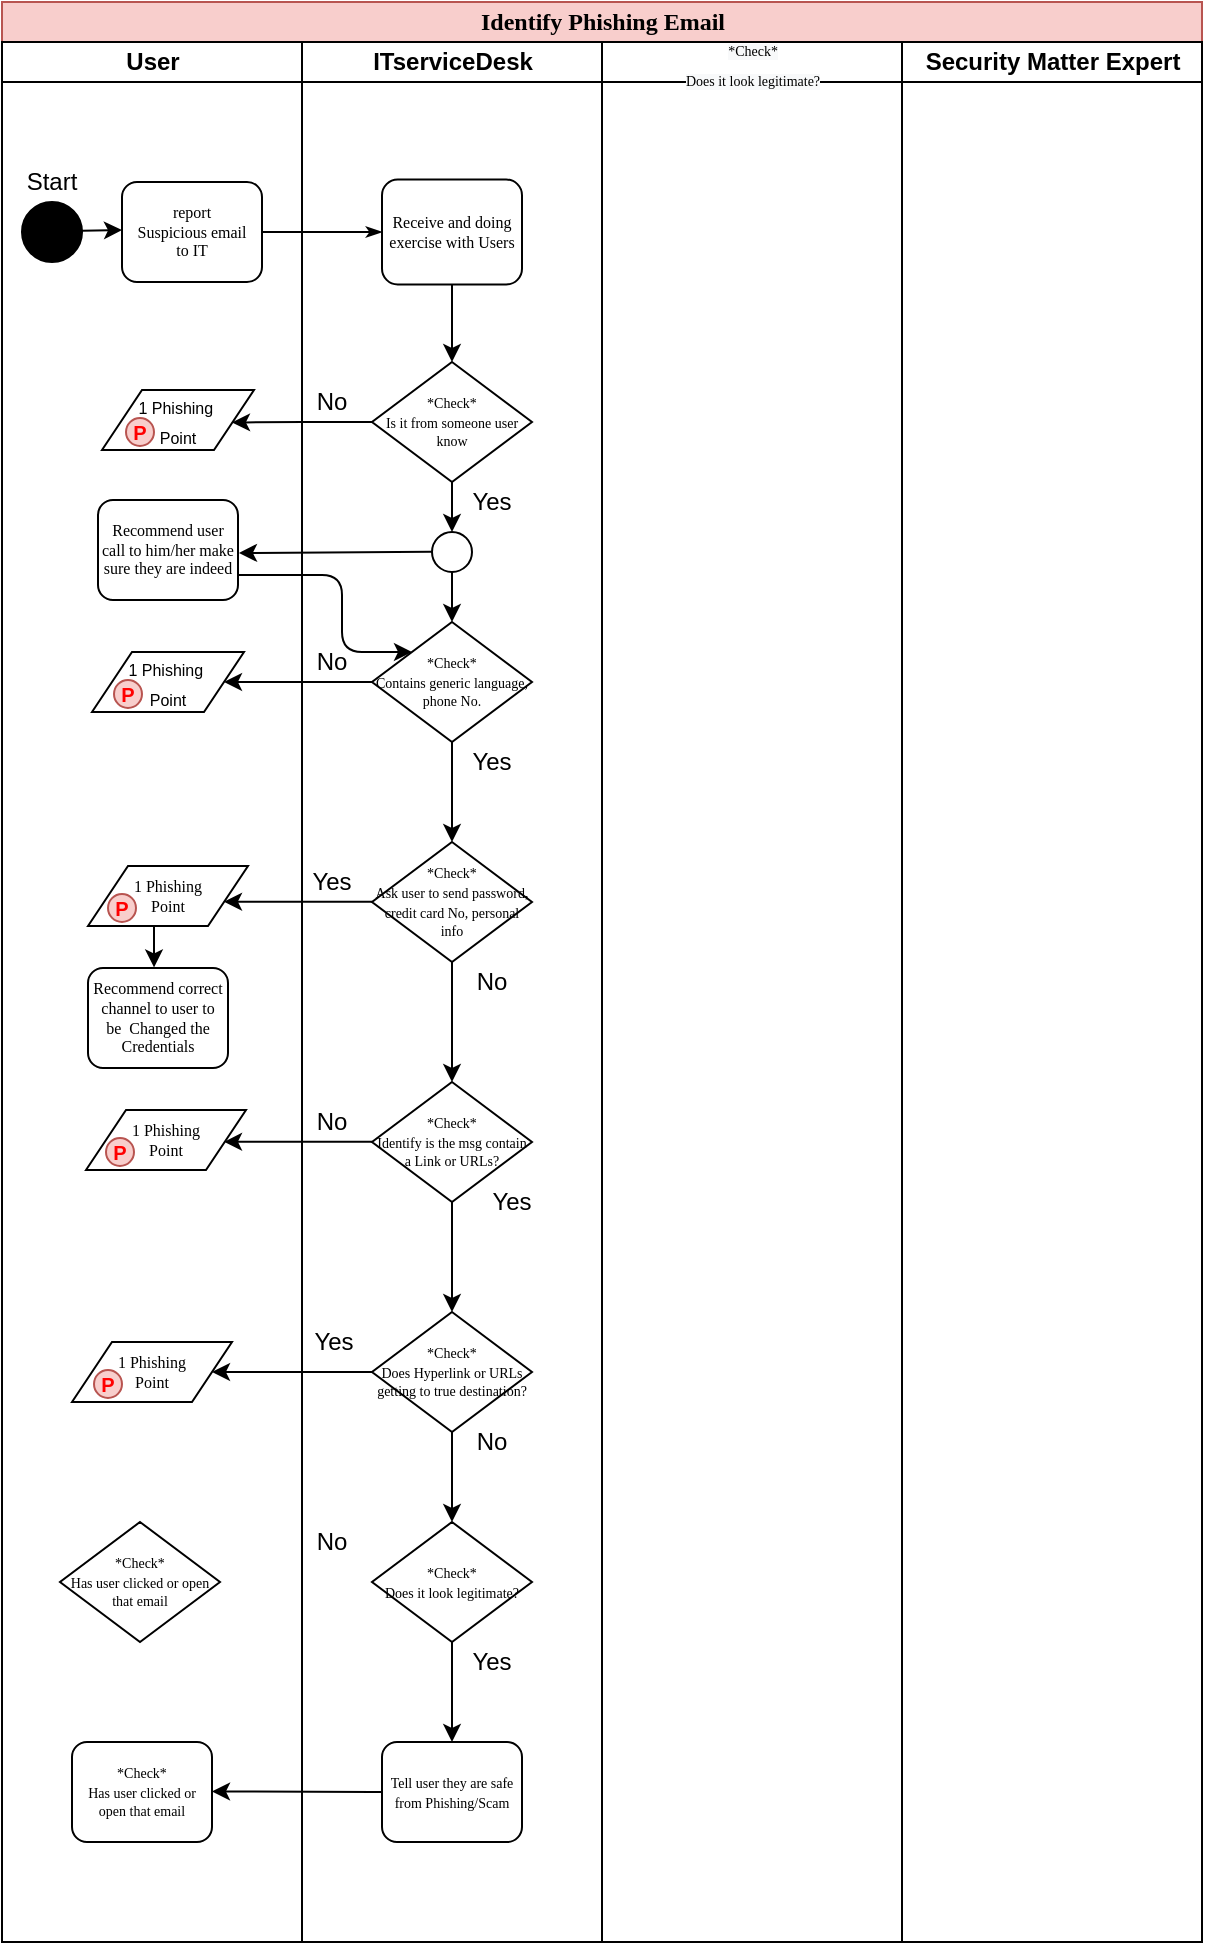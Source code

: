 <mxfile version="14.2.9" type="github">
  <diagram name="Page-1" id="74e2e168-ea6b-b213-b513-2b3c1d86103e">
    <mxGraphModel dx="35" dy="24" grid="1" gridSize="10" guides="1" tooltips="1" connect="1" arrows="1" fold="1" page="1" pageScale="1" pageWidth="1100" pageHeight="850" background="#ffffff" math="0" shadow="0">
      <root>
        <mxCell id="0" />
        <mxCell id="1" parent="0" />
        <mxCell id="77e6c97f196da883-1" value="&lt;font style=&quot;font-size: 12px&quot;&gt;Identify Phishing Email&lt;/font&gt;" style="swimlane;html=1;childLayout=stackLayout;startSize=20;rounded=0;shadow=0;labelBackgroundColor=none;strokeWidth=1;fontFamily=Verdana;fontSize=8;align=center;fillColor=#f8cecc;strokeColor=#b85450;" parent="1" vertex="1">
          <mxGeometry x="199" y="70" width="600" height="970" as="geometry" />
        </mxCell>
        <mxCell id="77e6c97f196da883-2" value="User" style="swimlane;html=1;startSize=20;" parent="77e6c97f196da883-1" vertex="1">
          <mxGeometry y="20" width="150" height="950" as="geometry">
            <mxRectangle y="20" width="30" height="730" as="alternateBounds" />
          </mxGeometry>
        </mxCell>
        <mxCell id="77e6c97f196da883-8" value="report&lt;br&gt;Suspicious email&lt;br&gt;to IT" style="rounded=1;whiteSpace=wrap;html=1;shadow=0;labelBackgroundColor=none;strokeWidth=1;fontFamily=Verdana;fontSize=8;align=center;" parent="77e6c97f196da883-2" vertex="1">
          <mxGeometry x="60" y="70" width="70" height="50" as="geometry" />
        </mxCell>
        <mxCell id="MuDciHC5nGFlPHXUYhwh-1" value="" style="ellipse;whiteSpace=wrap;html=1;aspect=fixed;fillColor=#000000;" parent="77e6c97f196da883-2" vertex="1">
          <mxGeometry x="10" y="80" width="30" height="30" as="geometry" />
        </mxCell>
        <mxCell id="MuDciHC5nGFlPHXUYhwh-2" value="" style="endArrow=classic;html=1;" parent="77e6c97f196da883-2" edge="1">
          <mxGeometry width="50" height="50" relative="1" as="geometry">
            <mxPoint x="40" y="94.41" as="sourcePoint" />
            <mxPoint x="60" y="94" as="targetPoint" />
          </mxGeometry>
        </mxCell>
        <mxCell id="MuDciHC5nGFlPHXUYhwh-3" value="Start" style="text;html=1;strokeColor=none;fillColor=none;align=center;verticalAlign=middle;whiteSpace=wrap;rounded=0;" parent="77e6c97f196da883-2" vertex="1">
          <mxGeometry x="5" y="60" width="40" height="20" as="geometry" />
        </mxCell>
        <mxCell id="MuDciHC5nGFlPHXUYhwh-36" value="&lt;font style=&quot;font-size: 8px&quot;&gt;1 Phishing&amp;nbsp;&lt;br&gt;Point&lt;br&gt;&lt;/font&gt;" style="shape=parallelogram;perimeter=parallelogramPerimeter;whiteSpace=wrap;html=1;fixedSize=1;" parent="77e6c97f196da883-2" vertex="1">
          <mxGeometry x="50" y="174" width="76" height="30" as="geometry" />
        </mxCell>
        <mxCell id="MuDciHC5nGFlPHXUYhwh-37" value="&lt;font style=&quot;font-size: 8px&quot;&gt;1 Phishing&amp;nbsp;&lt;br&gt;Point&lt;br&gt;&lt;/font&gt;" style="shape=parallelogram;perimeter=parallelogramPerimeter;whiteSpace=wrap;html=1;fixedSize=1;" parent="77e6c97f196da883-2" vertex="1">
          <mxGeometry x="45" y="305" width="76" height="30" as="geometry" />
        </mxCell>
        <mxCell id="MuDciHC5nGFlPHXUYhwh-49" value="1 Phishing&lt;br&gt;Point" style="shape=parallelogram;perimeter=parallelogramPerimeter;whiteSpace=wrap;html=1;fixedSize=1;rounded=0;shadow=0;fontFamily=Verdana;fontSize=8;strokeWidth=1;" parent="77e6c97f196da883-2" vertex="1">
          <mxGeometry x="43" y="412" width="80" height="30" as="geometry" />
        </mxCell>
        <mxCell id="MuDciHC5nGFlPHXUYhwh-55" value="Recommend user call to him/her make sure they are indeed" style="rounded=1;whiteSpace=wrap;html=1;shadow=0;labelBackgroundColor=none;strokeWidth=1;fontFamily=Verdana;fontSize=8;align=center;" parent="77e6c97f196da883-2" vertex="1">
          <mxGeometry x="48" y="229" width="70" height="50" as="geometry" />
        </mxCell>
        <mxCell id="MuDciHC5nGFlPHXUYhwh-65" value="1 Phishing&lt;br&gt;Point" style="shape=parallelogram;perimeter=parallelogramPerimeter;whiteSpace=wrap;html=1;fixedSize=1;rounded=0;shadow=0;fontFamily=Verdana;fontSize=8;strokeWidth=1;" parent="77e6c97f196da883-2" vertex="1">
          <mxGeometry x="42" y="534" width="80" height="30" as="geometry" />
        </mxCell>
        <mxCell id="i7GxGv-wgbGQZuD_S-DZ-4" value="&lt;font style=&quot;font-size: 10px&quot; color=&quot;#ff0000&quot;&gt;&lt;b&gt;P&lt;/b&gt;&lt;/font&gt;" style="ellipse;whiteSpace=wrap;html=1;aspect=fixed;fillColor=#f8cecc;strokeColor=#b85450;" parent="77e6c97f196da883-2" vertex="1">
          <mxGeometry x="62" y="188" width="14" height="14" as="geometry" />
        </mxCell>
        <mxCell id="i7GxGv-wgbGQZuD_S-DZ-5" value="&lt;font style=&quot;font-size: 10px&quot; color=&quot;#ff0000&quot;&gt;&lt;b&gt;P&lt;/b&gt;&lt;/font&gt;" style="ellipse;whiteSpace=wrap;html=1;aspect=fixed;fillColor=#f8cecc;strokeColor=#b85450;" parent="77e6c97f196da883-2" vertex="1">
          <mxGeometry x="56" y="319" width="14" height="14" as="geometry" />
        </mxCell>
        <mxCell id="i7GxGv-wgbGQZuD_S-DZ-6" value="&lt;font style=&quot;font-size: 10px&quot; color=&quot;#ff0000&quot;&gt;&lt;b&gt;P&lt;/b&gt;&lt;/font&gt;" style="ellipse;whiteSpace=wrap;html=1;aspect=fixed;fillColor=#f8cecc;strokeColor=#b85450;" parent="77e6c97f196da883-2" vertex="1">
          <mxGeometry x="53" y="426" width="14" height="14" as="geometry" />
        </mxCell>
        <mxCell id="i7GxGv-wgbGQZuD_S-DZ-7" value="&lt;font style=&quot;font-size: 10px&quot; color=&quot;#ff0000&quot;&gt;&lt;b&gt;P&lt;/b&gt;&lt;/font&gt;" style="ellipse;whiteSpace=wrap;html=1;aspect=fixed;fillColor=#f8cecc;strokeColor=#b85450;" parent="77e6c97f196da883-2" vertex="1">
          <mxGeometry x="52" y="548" width="14" height="14" as="geometry" />
        </mxCell>
        <mxCell id="W1kp0_0xsvQy_MMGJbwP-3" value="1 Phishing&lt;br&gt;Point" style="shape=parallelogram;perimeter=parallelogramPerimeter;whiteSpace=wrap;html=1;fixedSize=1;rounded=0;shadow=0;fontFamily=Verdana;fontSize=8;strokeWidth=1;" vertex="1" parent="77e6c97f196da883-2">
          <mxGeometry x="35" y="650" width="80" height="30" as="geometry" />
        </mxCell>
        <mxCell id="W1kp0_0xsvQy_MMGJbwP-5" value="&lt;font style=&quot;font-size: 10px&quot; color=&quot;#ff0000&quot;&gt;&lt;b&gt;P&lt;/b&gt;&lt;/font&gt;" style="ellipse;whiteSpace=wrap;html=1;aspect=fixed;fillColor=#f8cecc;strokeColor=#b85450;" vertex="1" parent="77e6c97f196da883-2">
          <mxGeometry x="46" y="664" width="14" height="14" as="geometry" />
        </mxCell>
        <mxCell id="W1kp0_0xsvQy_MMGJbwP-6" value="&lt;span style=&quot;font-size: 7px&quot;&gt;*Check*&lt;/span&gt;&lt;br&gt;&lt;span style=&quot;font-size: 7px&quot;&gt;Has user clicked or open that email&lt;/span&gt;" style="rhombus;whiteSpace=wrap;html=1;rounded=0;shadow=0;labelBackgroundColor=none;strokeWidth=1;fontFamily=Verdana;fontSize=8;align=center;" vertex="1" parent="77e6c97f196da883-2">
          <mxGeometry x="29" y="740" width="80" height="60" as="geometry" />
        </mxCell>
        <mxCell id="W1kp0_0xsvQy_MMGJbwP-10" value="Recommend correct channel to user to be&amp;nbsp; Changed the Credentials" style="rounded=1;whiteSpace=wrap;html=1;shadow=0;labelBackgroundColor=none;strokeWidth=1;fontFamily=Verdana;fontSize=8;align=center;" vertex="1" parent="77e6c97f196da883-2">
          <mxGeometry x="43" y="463" width="70" height="50" as="geometry" />
        </mxCell>
        <mxCell id="W1kp0_0xsvQy_MMGJbwP-15" value="&lt;span style=&quot;font-size: 7px&quot;&gt;*Check*&lt;/span&gt;&lt;br&gt;&lt;span style=&quot;font-size: 7px&quot;&gt;Has user clicked or open that email&lt;/span&gt;" style="rounded=1;whiteSpace=wrap;html=1;shadow=0;labelBackgroundColor=none;strokeWidth=1;fontFamily=Verdana;fontSize=8;align=center;" vertex="1" parent="77e6c97f196da883-2">
          <mxGeometry x="35" y="850" width="70" height="50" as="geometry" />
        </mxCell>
        <mxCell id="W1kp0_0xsvQy_MMGJbwP-21" value="" style="edgeStyle=orthogonalEdgeStyle;rounded=0;orthogonalLoop=1;jettySize=auto;html=1;exitX=0;exitY=0.5;exitDx=0;exitDy=0;" edge="1" parent="77e6c97f196da883-2" source="W1kp0_0xsvQy_MMGJbwP-20">
          <mxGeometry relative="1" as="geometry">
            <mxPoint x="185" y="875" as="sourcePoint" />
            <mxPoint x="105" y="874.71" as="targetPoint" />
            <Array as="points">
              <mxPoint x="185" y="875" />
            </Array>
          </mxGeometry>
        </mxCell>
        <mxCell id="W1kp0_0xsvQy_MMGJbwP-22" value="" style="edgeStyle=orthogonalEdgeStyle;rounded=0;orthogonalLoop=1;jettySize=auto;html=1;entryX=0.471;entryY=-0.007;entryDx=0;entryDy=0;entryPerimeter=0;" edge="1" parent="77e6c97f196da883-2" target="W1kp0_0xsvQy_MMGJbwP-10">
          <mxGeometry relative="1" as="geometry">
            <mxPoint x="76.0" y="442" as="sourcePoint" />
            <mxPoint x="76" y="462" as="targetPoint" />
            <Array as="points">
              <mxPoint x="76" y="462" />
            </Array>
          </mxGeometry>
        </mxCell>
        <mxCell id="77e6c97f196da883-26" style="edgeStyle=orthogonalEdgeStyle;rounded=1;html=1;labelBackgroundColor=none;startArrow=none;startFill=0;startSize=5;endArrow=classicThin;endFill=1;endSize=5;jettySize=auto;orthogonalLoop=1;strokeWidth=1;fontFamily=Verdana;fontSize=8" parent="77e6c97f196da883-1" source="77e6c97f196da883-8" target="77e6c97f196da883-11" edge="1">
          <mxGeometry relative="1" as="geometry" />
        </mxCell>
        <mxCell id="77e6c97f196da883-3" value="ITserviceDesk" style="swimlane;html=1;startSize=20;" parent="77e6c97f196da883-1" vertex="1">
          <mxGeometry x="150" y="20" width="150" height="950" as="geometry">
            <mxRectangle x="150" y="20" width="150" height="800" as="alternateBounds" />
          </mxGeometry>
        </mxCell>
        <mxCell id="77e6c97f196da883-11" value="Receive and doing exercise with Users" style="rounded=1;whiteSpace=wrap;html=1;shadow=0;labelBackgroundColor=none;strokeWidth=1;fontFamily=Verdana;fontSize=8;align=center;" parent="77e6c97f196da883-3" vertex="1">
          <mxGeometry x="40" y="68.75" width="70" height="52.5" as="geometry" />
        </mxCell>
        <mxCell id="MuDciHC5nGFlPHXUYhwh-5" value="&lt;font style=&quot;font-size: 7px&quot;&gt;*Check*&lt;br&gt;Is it from someone user know&lt;/font&gt;" style="rhombus;whiteSpace=wrap;html=1;rounded=0;shadow=0;labelBackgroundColor=none;strokeWidth=1;fontFamily=Verdana;fontSize=8;align=center;" parent="77e6c97f196da883-3" vertex="1">
          <mxGeometry x="35" y="160" width="80" height="60" as="geometry" />
        </mxCell>
        <mxCell id="MuDciHC5nGFlPHXUYhwh-16" value="" style="edgeStyle=orthogonalEdgeStyle;rounded=0;orthogonalLoop=1;jettySize=auto;html=1;entryX=0.5;entryY=0;entryDx=0;entryDy=0;" parent="77e6c97f196da883-3" source="77e6c97f196da883-11" target="MuDciHC5nGFlPHXUYhwh-5" edge="1">
          <mxGeometry relative="1" as="geometry">
            <mxPoint x="80" y="150" as="targetPoint" />
          </mxGeometry>
        </mxCell>
        <mxCell id="MuDciHC5nGFlPHXUYhwh-28" value="No" style="text;html=1;strokeColor=none;fillColor=none;align=center;verticalAlign=middle;whiteSpace=wrap;rounded=0;" parent="77e6c97f196da883-3" vertex="1">
          <mxGeometry x="-5" y="170" width="40" height="20" as="geometry" />
        </mxCell>
        <mxCell id="MuDciHC5nGFlPHXUYhwh-29" value="Yes" style="text;html=1;strokeColor=none;fillColor=none;align=center;verticalAlign=middle;whiteSpace=wrap;rounded=0;" parent="77e6c97f196da883-3" vertex="1">
          <mxGeometry x="75" y="220" width="40" height="20" as="geometry" />
        </mxCell>
        <mxCell id="MuDciHC5nGFlPHXUYhwh-25" value="" style="edgeStyle=orthogonalEdgeStyle;rounded=0;orthogonalLoop=1;jettySize=auto;html=1;entryX=0.5;entryY=0;entryDx=0;entryDy=0;" parent="77e6c97f196da883-3" source="MuDciHC5nGFlPHXUYhwh-5" target="MuDciHC5nGFlPHXUYhwh-61" edge="1">
          <mxGeometry relative="1" as="geometry">
            <mxPoint x="75" y="240" as="targetPoint" />
          </mxGeometry>
        </mxCell>
        <mxCell id="MuDciHC5nGFlPHXUYhwh-30" value="&lt;span style=&quot;font-size: 7px&quot;&gt;*Check*&lt;br&gt;Contains generic language, phone No.&lt;br&gt;&lt;/span&gt;" style="rhombus;whiteSpace=wrap;html=1;rounded=0;shadow=0;labelBackgroundColor=none;strokeWidth=1;fontFamily=Verdana;fontSize=8;align=center;" parent="77e6c97f196da883-3" vertex="1">
          <mxGeometry x="35" y="290" width="80" height="60" as="geometry" />
        </mxCell>
        <mxCell id="MuDciHC5nGFlPHXUYhwh-45" value="No" style="text;html=1;strokeColor=none;fillColor=none;align=center;verticalAlign=middle;whiteSpace=wrap;rounded=0;" parent="77e6c97f196da883-3" vertex="1">
          <mxGeometry x="-5" y="300" width="40" height="20" as="geometry" />
        </mxCell>
        <mxCell id="MuDciHC5nGFlPHXUYhwh-46" value="&lt;span style=&quot;font-size: 7px&quot;&gt;*Check*&lt;br&gt;Ask user to send password, credit card No, personal info&lt;br&gt;&lt;/span&gt;" style="rhombus;whiteSpace=wrap;html=1;rounded=0;shadow=0;labelBackgroundColor=none;strokeWidth=1;fontFamily=Verdana;fontSize=8;align=center;" parent="77e6c97f196da883-3" vertex="1">
          <mxGeometry x="35" y="400" width="80" height="60" as="geometry" />
        </mxCell>
        <mxCell id="MuDciHC5nGFlPHXUYhwh-47" value="" style="edgeStyle=orthogonalEdgeStyle;rounded=0;orthogonalLoop=1;jettySize=auto;html=1;" parent="77e6c97f196da883-3" source="MuDciHC5nGFlPHXUYhwh-30" target="MuDciHC5nGFlPHXUYhwh-46" edge="1">
          <mxGeometry relative="1" as="geometry" />
        </mxCell>
        <mxCell id="MuDciHC5nGFlPHXUYhwh-48" value="Yes" style="text;html=1;strokeColor=none;fillColor=none;align=center;verticalAlign=middle;whiteSpace=wrap;rounded=0;" parent="77e6c97f196da883-3" vertex="1">
          <mxGeometry x="75" y="350" width="40" height="20" as="geometry" />
        </mxCell>
        <mxCell id="MuDciHC5nGFlPHXUYhwh-51" value="Yes" style="text;html=1;strokeColor=none;fillColor=none;align=center;verticalAlign=middle;whiteSpace=wrap;rounded=0;" parent="77e6c97f196da883-3" vertex="1">
          <mxGeometry x="-5" y="410" width="40" height="20" as="geometry" />
        </mxCell>
        <mxCell id="MuDciHC5nGFlPHXUYhwh-52" value="No" style="text;html=1;strokeColor=none;fillColor=none;align=center;verticalAlign=middle;whiteSpace=wrap;rounded=0;" parent="77e6c97f196da883-3" vertex="1">
          <mxGeometry x="75" y="460" width="40" height="20" as="geometry" />
        </mxCell>
        <mxCell id="MuDciHC5nGFlPHXUYhwh-53" value="&lt;span style=&quot;font-size: 7px&quot;&gt;*Check*&lt;br&gt;&lt;/span&gt;&lt;span style=&quot;font-size: 7px&quot;&gt;Identify is the msg contain a Link or URLs?&lt;/span&gt;" style="rhombus;whiteSpace=wrap;html=1;rounded=0;shadow=0;labelBackgroundColor=none;strokeWidth=1;fontFamily=Verdana;fontSize=8;align=center;" parent="77e6c97f196da883-3" vertex="1">
          <mxGeometry x="35" y="520" width="80" height="60" as="geometry" />
        </mxCell>
        <mxCell id="MuDciHC5nGFlPHXUYhwh-54" value="" style="edgeStyle=orthogonalEdgeStyle;rounded=0;orthogonalLoop=1;jettySize=auto;html=1;" parent="77e6c97f196da883-3" source="MuDciHC5nGFlPHXUYhwh-46" target="MuDciHC5nGFlPHXUYhwh-53" edge="1">
          <mxGeometry relative="1" as="geometry" />
        </mxCell>
        <mxCell id="MuDciHC5nGFlPHXUYhwh-58" value="" style="endArrow=classic;html=1;entryX=1;entryY=0.5;entryDx=0;entryDy=0;" parent="77e6c97f196da883-3" target="MuDciHC5nGFlPHXUYhwh-37" edge="1">
          <mxGeometry width="50" height="50" relative="1" as="geometry">
            <mxPoint x="35" y="320" as="sourcePoint" />
            <mxPoint x="85" y="270" as="targetPoint" />
          </mxGeometry>
        </mxCell>
        <mxCell id="MuDciHC5nGFlPHXUYhwh-60" value="" style="endArrow=classic;html=1;entryX=1;entryY=0.5;entryDx=0;entryDy=0;" parent="77e6c97f196da883-3" edge="1">
          <mxGeometry width="50" height="50" relative="1" as="geometry">
            <mxPoint x="35" y="429.83" as="sourcePoint" />
            <mxPoint x="-39" y="429.83" as="targetPoint" />
          </mxGeometry>
        </mxCell>
        <mxCell id="MuDciHC5nGFlPHXUYhwh-61" value="" style="ellipse;whiteSpace=wrap;html=1;aspect=fixed;fillColor=#FFFFFF;" parent="77e6c97f196da883-3" vertex="1">
          <mxGeometry x="65" y="245" width="20" height="20" as="geometry" />
        </mxCell>
        <mxCell id="MuDciHC5nGFlPHXUYhwh-62" value="" style="endArrow=classic;html=1;exitX=0.5;exitY=1;exitDx=0;exitDy=0;" parent="77e6c97f196da883-3" source="MuDciHC5nGFlPHXUYhwh-61" edge="1">
          <mxGeometry width="50" height="50" relative="1" as="geometry">
            <mxPoint x="75" y="270" as="sourcePoint" />
            <mxPoint x="75" y="290" as="targetPoint" />
          </mxGeometry>
        </mxCell>
        <mxCell id="MuDciHC5nGFlPHXUYhwh-64" value="" style="endArrow=classic;html=1;entryX=1.007;entryY=0.53;entryDx=0;entryDy=0;entryPerimeter=0;" parent="77e6c97f196da883-3" target="MuDciHC5nGFlPHXUYhwh-55" edge="1">
          <mxGeometry width="50" height="50" relative="1" as="geometry">
            <mxPoint x="65" y="254.92" as="sourcePoint" />
            <mxPoint x="5" y="254.92" as="targetPoint" />
          </mxGeometry>
        </mxCell>
        <mxCell id="MuDciHC5nGFlPHXUYhwh-66" value="" style="endArrow=classic;html=1;entryX=1;entryY=0.5;entryDx=0;entryDy=0;" parent="77e6c97f196da883-3" edge="1">
          <mxGeometry width="50" height="50" relative="1" as="geometry">
            <mxPoint x="35" y="549.9" as="sourcePoint" />
            <mxPoint x="-39" y="549.9" as="targetPoint" />
          </mxGeometry>
        </mxCell>
        <mxCell id="MuDciHC5nGFlPHXUYhwh-67" value="No" style="text;html=1;strokeColor=none;fillColor=none;align=center;verticalAlign=middle;whiteSpace=wrap;rounded=0;" parent="77e6c97f196da883-3" vertex="1">
          <mxGeometry x="-5" y="530" width="40" height="20" as="geometry" />
        </mxCell>
        <mxCell id="MuDciHC5nGFlPHXUYhwh-69" value="Yes" style="text;html=1;strokeColor=none;fillColor=none;align=center;verticalAlign=middle;whiteSpace=wrap;rounded=0;" parent="77e6c97f196da883-3" vertex="1">
          <mxGeometry x="85" y="570" width="40" height="20" as="geometry" />
        </mxCell>
        <mxCell id="W1kp0_0xsvQy_MMGJbwP-1" value="&lt;span style=&quot;font-size: 7px&quot;&gt;*Check*&lt;br&gt;&lt;/span&gt;&lt;span style=&quot;font-size: 7px&quot;&gt;Does Hyperlink or URLs getting to true destination?&lt;/span&gt;" style="rhombus;whiteSpace=wrap;html=1;rounded=0;shadow=0;labelBackgroundColor=none;strokeWidth=1;fontFamily=Verdana;fontSize=8;align=center;" vertex="1" parent="77e6c97f196da883-3">
          <mxGeometry x="35" y="635" width="80" height="60" as="geometry" />
        </mxCell>
        <mxCell id="W1kp0_0xsvQy_MMGJbwP-2" value="" style="edgeStyle=orthogonalEdgeStyle;rounded=0;orthogonalLoop=1;jettySize=auto;html=1;" edge="1" parent="77e6c97f196da883-3" source="MuDciHC5nGFlPHXUYhwh-53" target="W1kp0_0xsvQy_MMGJbwP-1">
          <mxGeometry relative="1" as="geometry" />
        </mxCell>
        <mxCell id="W1kp0_0xsvQy_MMGJbwP-4" value="" style="edgeStyle=orthogonalEdgeStyle;rounded=0;orthogonalLoop=1;jettySize=auto;html=1;" edge="1" parent="77e6c97f196da883-3" target="W1kp0_0xsvQy_MMGJbwP-3">
          <mxGeometry relative="1" as="geometry">
            <mxPoint x="35" y="665" as="sourcePoint" />
            <mxPoint x="34.77" y="730" as="targetPoint" />
            <Array as="points">
              <mxPoint x="35" y="665" />
            </Array>
          </mxGeometry>
        </mxCell>
        <mxCell id="W1kp0_0xsvQy_MMGJbwP-8" value="&lt;span style=&quot;font-size: 7px&quot;&gt;*Check*&lt;br&gt;Does it look legitimate?&lt;/span&gt;" style="rhombus;whiteSpace=wrap;html=1;rounded=0;shadow=0;labelBackgroundColor=none;strokeWidth=1;fontFamily=Verdana;fontSize=8;align=center;" vertex="1" parent="77e6c97f196da883-3">
          <mxGeometry x="35" y="740" width="80" height="60" as="geometry" />
        </mxCell>
        <mxCell id="W1kp0_0xsvQy_MMGJbwP-9" value="" style="edgeStyle=orthogonalEdgeStyle;rounded=0;orthogonalLoop=1;jettySize=auto;html=1;" edge="1" parent="77e6c97f196da883-3" source="W1kp0_0xsvQy_MMGJbwP-1" target="W1kp0_0xsvQy_MMGJbwP-8">
          <mxGeometry relative="1" as="geometry" />
        </mxCell>
        <mxCell id="W1kp0_0xsvQy_MMGJbwP-16" value="Yes" style="text;html=1;strokeColor=none;fillColor=none;align=center;verticalAlign=middle;whiteSpace=wrap;rounded=0;" vertex="1" parent="77e6c97f196da883-3">
          <mxGeometry x="-4" y="640" width="40" height="20" as="geometry" />
        </mxCell>
        <mxCell id="W1kp0_0xsvQy_MMGJbwP-17" value="No" style="text;html=1;strokeColor=none;fillColor=none;align=center;verticalAlign=middle;whiteSpace=wrap;rounded=0;" vertex="1" parent="77e6c97f196da883-3">
          <mxGeometry x="75" y="690" width="40" height="20" as="geometry" />
        </mxCell>
        <mxCell id="W1kp0_0xsvQy_MMGJbwP-18" value="Yes" style="text;html=1;strokeColor=none;fillColor=none;align=center;verticalAlign=middle;whiteSpace=wrap;rounded=0;" vertex="1" parent="77e6c97f196da883-3">
          <mxGeometry x="75" y="800" width="40" height="20" as="geometry" />
        </mxCell>
        <mxCell id="W1kp0_0xsvQy_MMGJbwP-19" value="No" style="text;html=1;strokeColor=none;fillColor=none;align=center;verticalAlign=middle;whiteSpace=wrap;rounded=0;" vertex="1" parent="77e6c97f196da883-3">
          <mxGeometry x="-5" y="740" width="40" height="20" as="geometry" />
        </mxCell>
        <mxCell id="W1kp0_0xsvQy_MMGJbwP-20" value="&lt;span style=&quot;font-size: 7px&quot;&gt;Tell user they are safe from Phishing/Scam&lt;/span&gt;" style="rounded=1;whiteSpace=wrap;html=1;shadow=0;labelBackgroundColor=none;strokeWidth=1;fontFamily=Verdana;fontSize=8;align=center;" vertex="1" parent="77e6c97f196da883-3">
          <mxGeometry x="40" y="850" width="70" height="50" as="geometry" />
        </mxCell>
        <mxCell id="MuDciHC5nGFlPHXUYhwh-18" value="&lt;meta charset=&quot;utf-8&quot;&gt;&lt;span style=&quot;color: rgb(0, 0, 0); font-family: verdana; font-style: normal; font-weight: 400; letter-spacing: normal; text-align: center; text-indent: 0px; text-transform: none; word-spacing: 0px; background-color: rgb(248, 249, 250); font-size: 7px;&quot;&gt;*Check*&lt;/span&gt;&lt;br style=&quot;color: rgb(0, 0, 0); font-family: verdana; font-size: 8px; font-style: normal; font-weight: 400; letter-spacing: normal; text-align: center; text-indent: 0px; text-transform: none; word-spacing: 0px; background-color: rgb(248, 249, 250);&quot;&gt;&lt;span style=&quot;color: rgb(0, 0, 0); font-family: verdana; font-style: normal; font-weight: 400; letter-spacing: normal; text-align: center; text-indent: 0px; text-transform: none; word-spacing: 0px; background-color: rgb(248, 249, 250); font-size: 7px;&quot;&gt;Does it look legitimate?&lt;/span&gt;" style="swimlane;html=1;startSize=20;" parent="77e6c97f196da883-1" vertex="1">
          <mxGeometry x="300" y="20" width="150" height="950" as="geometry">
            <mxRectangle x="300" y="20" width="150" height="800" as="alternateBounds" />
          </mxGeometry>
        </mxCell>
        <mxCell id="MuDciHC5nGFlPHXUYhwh-27" value="" style="edgeStyle=orthogonalEdgeStyle;rounded=0;orthogonalLoop=1;jettySize=auto;html=1;entryX=1;entryY=0.5;entryDx=0;entryDy=0;" parent="77e6c97f196da883-1" source="MuDciHC5nGFlPHXUYhwh-5" edge="1">
          <mxGeometry relative="1" as="geometry">
            <mxPoint x="115" y="210.25" as="targetPoint" />
          </mxGeometry>
        </mxCell>
        <mxCell id="IIC65LZzhOmQtka3oOP7-2" value="Security Matter Expert" style="swimlane;html=1;startSize=20;" parent="77e6c97f196da883-1" vertex="1">
          <mxGeometry x="450" y="20" width="150" height="950" as="geometry">
            <mxRectangle x="300" y="20" width="150" height="800" as="alternateBounds" />
          </mxGeometry>
        </mxCell>
        <mxCell id="i7GxGv-wgbGQZuD_S-DZ-3" value="" style="edgeStyle=elbowEdgeStyle;elbow=horizontal;endArrow=classic;html=1;exitX=1;exitY=0.75;exitDx=0;exitDy=0;entryX=0;entryY=0;entryDx=0;entryDy=0;" parent="77e6c97f196da883-1" source="MuDciHC5nGFlPHXUYhwh-55" target="MuDciHC5nGFlPHXUYhwh-30" edge="1">
          <mxGeometry width="50" height="50" relative="1" as="geometry">
            <mxPoint x="90" y="320" as="sourcePoint" />
            <mxPoint x="170" y="300" as="targetPoint" />
            <Array as="points">
              <mxPoint x="170" y="310" />
            </Array>
          </mxGeometry>
        </mxCell>
        <mxCell id="W1kp0_0xsvQy_MMGJbwP-13" value="" style="edgeStyle=orthogonalEdgeStyle;rounded=0;orthogonalLoop=1;jettySize=auto;html=1;" edge="1" parent="1" source="W1kp0_0xsvQy_MMGJbwP-8">
          <mxGeometry relative="1" as="geometry">
            <mxPoint x="424" y="940" as="targetPoint" />
          </mxGeometry>
        </mxCell>
      </root>
    </mxGraphModel>
  </diagram>
</mxfile>
